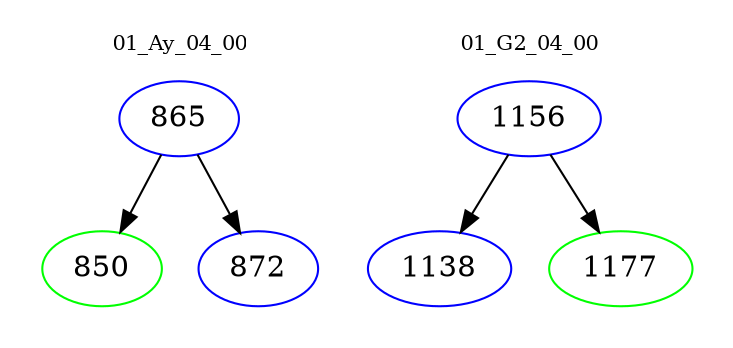 digraph{
subgraph cluster_0 {
color = white
label = "01_Ay_04_00";
fontsize=10;
T0_865 [label="865", color="blue"]
T0_865 -> T0_850 [color="black"]
T0_850 [label="850", color="green"]
T0_865 -> T0_872 [color="black"]
T0_872 [label="872", color="blue"]
}
subgraph cluster_1 {
color = white
label = "01_G2_04_00";
fontsize=10;
T1_1156 [label="1156", color="blue"]
T1_1156 -> T1_1138 [color="black"]
T1_1138 [label="1138", color="blue"]
T1_1156 -> T1_1177 [color="black"]
T1_1177 [label="1177", color="green"]
}
}
